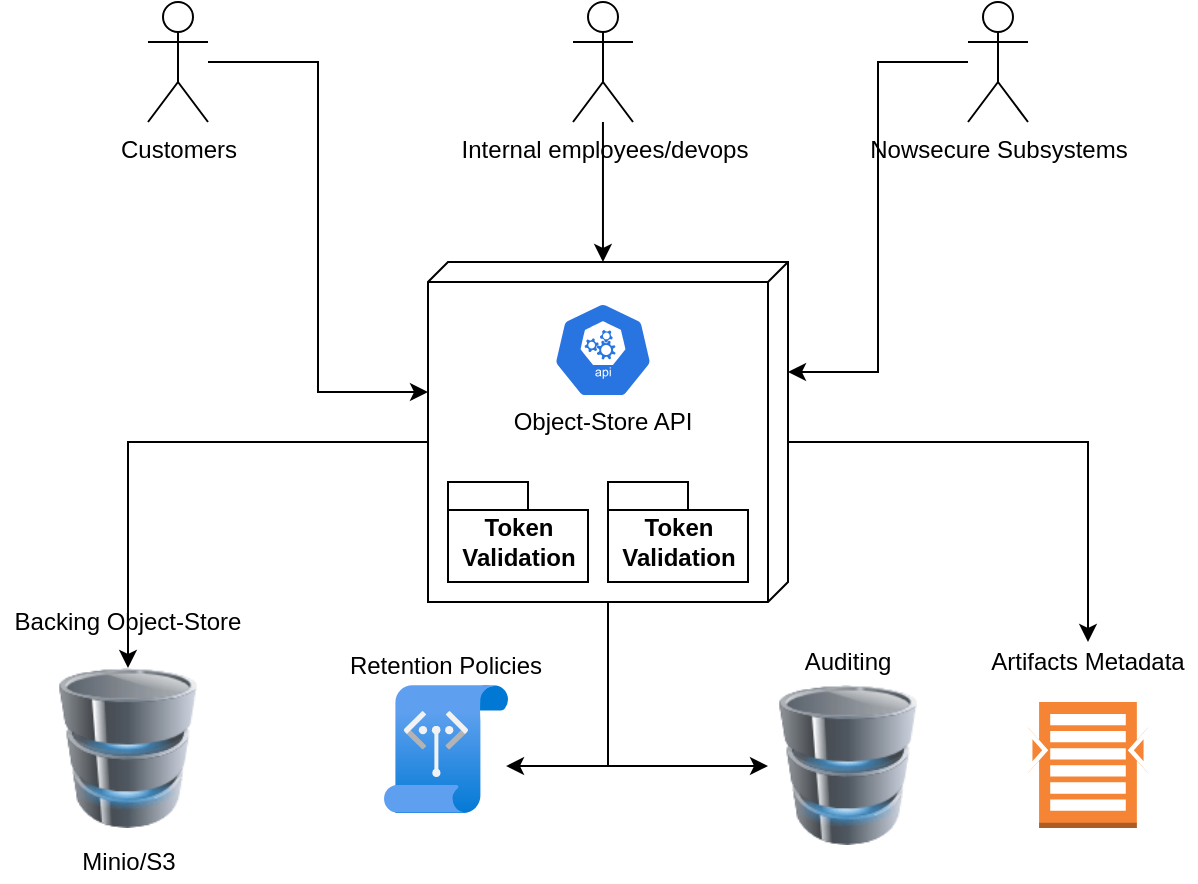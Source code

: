 <mxfile version="14.3.2" type="github"><diagram id="S8LgDNsH3oi_np7Tv6G5" name="Page-1"><mxGraphModel dx="946" dy="537" grid="1" gridSize="10" guides="1" tooltips="1" connect="1" arrows="1" fold="1" page="1" pageScale="1" pageWidth="850" pageHeight="1100" math="0" shadow="0"><root><mxCell id="0"/><mxCell id="1" parent="0"/><mxCell id="CrFYuALpQ0HrCq6QnVMU-18" style="edgeStyle=orthogonalEdgeStyle;rounded=0;orthogonalLoop=1;jettySize=auto;html=1;entryX=0.5;entryY=0;entryDx=0;entryDy=0;entryPerimeter=0;" edge="1" parent="1" source="CrFYuALpQ0HrCq6QnVMU-13"><mxGeometry relative="1" as="geometry"><mxPoint x="100" y="363" as="targetPoint"/><Array as="points"><mxPoint x="100" y="250"/></Array></mxGeometry></mxCell><mxCell id="CrFYuALpQ0HrCq6QnVMU-19" style="edgeStyle=orthogonalEdgeStyle;rounded=0;orthogonalLoop=1;jettySize=auto;html=1;" edge="1" parent="1" source="CrFYuALpQ0HrCq6QnVMU-13" target="CrFYuALpQ0HrCq6QnVMU-9"><mxGeometry relative="1" as="geometry"><Array as="points"><mxPoint x="580" y="250"/></Array></mxGeometry></mxCell><mxCell id="CrFYuALpQ0HrCq6QnVMU-32" style="edgeStyle=orthogonalEdgeStyle;rounded=0;orthogonalLoop=1;jettySize=auto;html=1;" edge="1" parent="1" source="CrFYuALpQ0HrCq6QnVMU-13" target="CrFYuALpQ0HrCq6QnVMU-29"><mxGeometry relative="1" as="geometry"><Array as="points"><mxPoint x="340" y="412"/></Array></mxGeometry></mxCell><mxCell id="CrFYuALpQ0HrCq6QnVMU-35" style="edgeStyle=orthogonalEdgeStyle;rounded=0;orthogonalLoop=1;jettySize=auto;html=1;entryX=0.984;entryY=0.633;entryDx=0;entryDy=0;entryPerimeter=0;" edge="1" parent="1" source="CrFYuALpQ0HrCq6QnVMU-13" target="CrFYuALpQ0HrCq6QnVMU-33"><mxGeometry relative="1" as="geometry"/></mxCell><mxCell id="CrFYuALpQ0HrCq6QnVMU-13" value="" style="verticalAlign=top;align=left;spacingTop=8;spacingLeft=2;spacingRight=12;shape=cube;size=10;direction=south;fontStyle=4;html=1;" vertex="1" parent="1"><mxGeometry x="250" y="160" width="180" height="170" as="geometry"/></mxCell><mxCell id="CrFYuALpQ0HrCq6QnVMU-1" value="" style="html=1;dashed=0;whitespace=wrap;fillColor=#2875E2;strokeColor=#ffffff;points=[[0.005,0.63,0],[0.1,0.2,0],[0.9,0.2,0],[0.5,0,0],[0.995,0.63,0],[0.72,0.99,0],[0.5,1,0],[0.28,0.99,0]];shape=mxgraph.kubernetes.icon;prIcon=api" vertex="1" parent="1"><mxGeometry x="312.5" y="180" width="50" height="48" as="geometry"/></mxCell><mxCell id="CrFYuALpQ0HrCq6QnVMU-2" value="Object-Store API" style="text;html=1;strokeColor=none;fillColor=none;align=center;verticalAlign=middle;whiteSpace=wrap;rounded=0;" vertex="1" parent="1"><mxGeometry x="290" y="230" width="95" height="20" as="geometry"/></mxCell><mxCell id="CrFYuALpQ0HrCq6QnVMU-15" style="edgeStyle=orthogonalEdgeStyle;rounded=0;orthogonalLoop=1;jettySize=auto;html=1;entryX=0;entryY=0;entryDx=65;entryDy=180;entryPerimeter=0;" edge="1" parent="1" source="CrFYuALpQ0HrCq6QnVMU-3" target="CrFYuALpQ0HrCq6QnVMU-13"><mxGeometry relative="1" as="geometry"/></mxCell><mxCell id="CrFYuALpQ0HrCq6QnVMU-3" value="Customers" style="shape=umlActor;verticalLabelPosition=bottom;verticalAlign=top;html=1;" vertex="1" parent="1"><mxGeometry x="110" y="30" width="30" height="60" as="geometry"/></mxCell><mxCell id="CrFYuALpQ0HrCq6QnVMU-16" style="edgeStyle=orthogonalEdgeStyle;rounded=0;orthogonalLoop=1;jettySize=auto;html=1;entryX=0;entryY=0.514;entryDx=0;entryDy=0;entryPerimeter=0;" edge="1" parent="1" source="CrFYuALpQ0HrCq6QnVMU-5" target="CrFYuALpQ0HrCq6QnVMU-13"><mxGeometry relative="1" as="geometry"/></mxCell><mxCell id="CrFYuALpQ0HrCq6QnVMU-5" value="Internal employees/devops" style="shape=umlActor;verticalLabelPosition=bottom;verticalAlign=top;html=1;" vertex="1" parent="1"><mxGeometry x="322.5" y="30" width="30" height="60" as="geometry"/></mxCell><mxCell id="CrFYuALpQ0HrCq6QnVMU-17" style="edgeStyle=orthogonalEdgeStyle;rounded=0;orthogonalLoop=1;jettySize=auto;html=1;entryX=0;entryY=0;entryDx=55;entryDy=0;entryPerimeter=0;" edge="1" parent="1" source="CrFYuALpQ0HrCq6QnVMU-6" target="CrFYuALpQ0HrCq6QnVMU-13"><mxGeometry relative="1" as="geometry"/></mxCell><mxCell id="CrFYuALpQ0HrCq6QnVMU-6" value="Nowsecure Subsystems" style="shape=umlActor;verticalLabelPosition=bottom;verticalAlign=top;html=1;" vertex="1" parent="1"><mxGeometry x="520" y="30" width="30" height="60" as="geometry"/></mxCell><mxCell id="CrFYuALpQ0HrCq6QnVMU-8" value="" style="outlineConnect=0;dashed=0;verticalLabelPosition=bottom;verticalAlign=top;align=center;html=1;shape=mxgraph.aws3.search_documents;fillColor=#F58534;gradientColor=none;" vertex="1" parent="1"><mxGeometry x="550" y="380" width="60" height="63" as="geometry"/></mxCell><mxCell id="CrFYuALpQ0HrCq6QnVMU-9" value="Artifacts Metadata" style="text;html=1;strokeColor=none;fillColor=none;align=center;verticalAlign=middle;whiteSpace=wrap;rounded=0;" vertex="1" parent="1"><mxGeometry x="526.25" y="350" width="107.5" height="20" as="geometry"/></mxCell><mxCell id="CrFYuALpQ0HrCq6QnVMU-10" value="Backing Object-Store" style="text;html=1;strokeColor=none;fillColor=none;align=center;verticalAlign=middle;whiteSpace=wrap;rounded=0;" vertex="1" parent="1"><mxGeometry x="36.25" y="330" width="127.5" height="20" as="geometry"/></mxCell><mxCell id="CrFYuALpQ0HrCq6QnVMU-11" value="Minio/S3" style="text;html=1;strokeColor=none;fillColor=none;align=center;verticalAlign=middle;whiteSpace=wrap;rounded=0;" vertex="1" parent="1"><mxGeometry x="52.5" y="450" width="95" height="20" as="geometry"/></mxCell><mxCell id="CrFYuALpQ0HrCq6QnVMU-26" value="&lt;div&gt;Token&lt;/div&gt;&lt;div&gt;Validation&lt;/div&gt;" style="shape=folder;fontStyle=1;spacingTop=10;tabWidth=40;tabHeight=14;tabPosition=left;html=1;" vertex="1" parent="1"><mxGeometry x="260" y="270" width="70" height="50" as="geometry"/></mxCell><mxCell id="CrFYuALpQ0HrCq6QnVMU-27" value="&lt;div&gt;Token&lt;/div&gt;&lt;div&gt;Validation&lt;/div&gt;" style="shape=folder;fontStyle=1;spacingTop=10;tabWidth=40;tabHeight=14;tabPosition=left;html=1;" vertex="1" parent="1"><mxGeometry x="340" y="270" width="70" height="50" as="geometry"/></mxCell><mxCell id="CrFYuALpQ0HrCq6QnVMU-29" value="" style="image;html=1;image=img/lib/clip_art/computers/Database_128x128.png" vertex="1" parent="1"><mxGeometry x="420" y="371.5" width="80" height="80" as="geometry"/></mxCell><mxCell id="CrFYuALpQ0HrCq6QnVMU-30" value="Auditing" style="text;html=1;strokeColor=none;fillColor=none;align=center;verticalAlign=middle;whiteSpace=wrap;rounded=0;" vertex="1" parent="1"><mxGeometry x="406.25" y="350" width="107.5" height="20" as="geometry"/></mxCell><mxCell id="CrFYuALpQ0HrCq6QnVMU-31" value="" style="image;html=1;image=img/lib/clip_art/computers/Database_128x128.png" vertex="1" parent="1"><mxGeometry x="60" y="363" width="80" height="80" as="geometry"/></mxCell><mxCell id="CrFYuALpQ0HrCq6QnVMU-33" value="" style="aspect=fixed;html=1;points=[];align=center;image;fontSize=12;image=img/lib/azure2/networking/Service_Endpoint_Policies.svg;" vertex="1" parent="1"><mxGeometry x="228" y="371.5" width="62" height="64" as="geometry"/></mxCell><mxCell id="CrFYuALpQ0HrCq6QnVMU-34" value="Retention Policies" style="text;html=1;strokeColor=none;fillColor=none;align=center;verticalAlign=middle;whiteSpace=wrap;rounded=0;" vertex="1" parent="1"><mxGeometry x="205" y="351.5" width="107.5" height="20" as="geometry"/></mxCell></root></mxGraphModel></diagram></mxfile>
